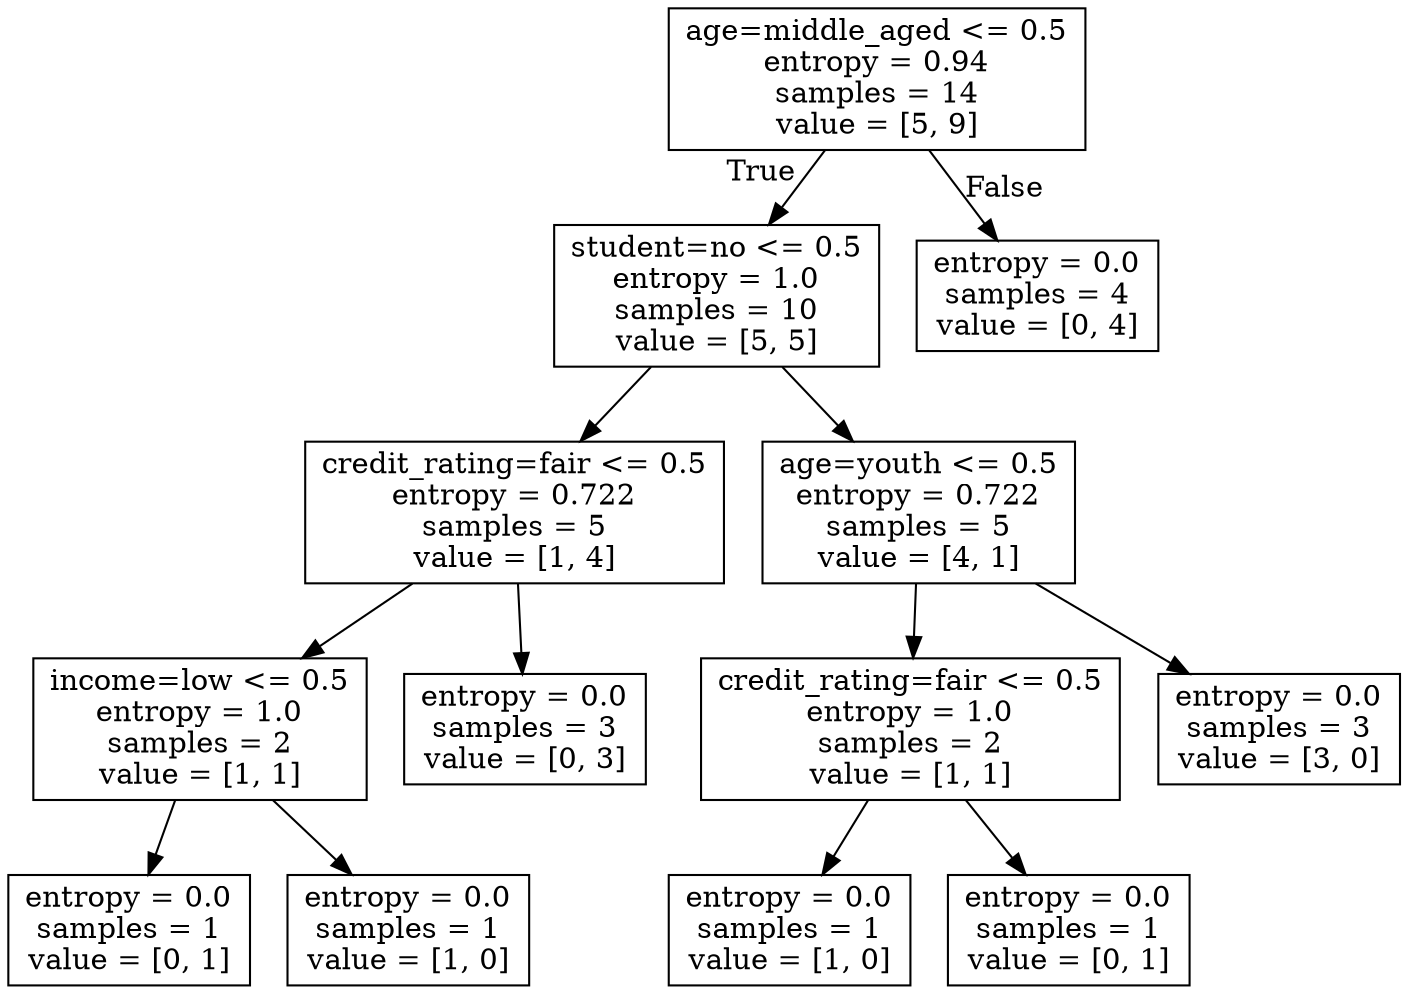 digraph Tree {
node [shape=box] ;
0 [label="age=middle_aged <= 0.5\nentropy = 0.94\nsamples = 14\nvalue = [5, 9]"] ;
1 [label="student=no <= 0.5\nentropy = 1.0\nsamples = 10\nvalue = [5, 5]"] ;
0 -> 1 [labeldistance=2.5, labelangle=45, headlabel="True"] ;
2 [label="credit_rating=fair <= 0.5\nentropy = 0.722\nsamples = 5\nvalue = [1, 4]"] ;
1 -> 2 ;
3 [label="income=low <= 0.5\nentropy = 1.0\nsamples = 2\nvalue = [1, 1]"] ;
2 -> 3 ;
4 [label="entropy = 0.0\nsamples = 1\nvalue = [0, 1]"] ;
3 -> 4 ;
5 [label="entropy = 0.0\nsamples = 1\nvalue = [1, 0]"] ;
3 -> 5 ;
6 [label="entropy = 0.0\nsamples = 3\nvalue = [0, 3]"] ;
2 -> 6 ;
7 [label="age=youth <= 0.5\nentropy = 0.722\nsamples = 5\nvalue = [4, 1]"] ;
1 -> 7 ;
8 [label="credit_rating=fair <= 0.5\nentropy = 1.0\nsamples = 2\nvalue = [1, 1]"] ;
7 -> 8 ;
9 [label="entropy = 0.0\nsamples = 1\nvalue = [1, 0]"] ;
8 -> 9 ;
10 [label="entropy = 0.0\nsamples = 1\nvalue = [0, 1]"] ;
8 -> 10 ;
11 [label="entropy = 0.0\nsamples = 3\nvalue = [3, 0]"] ;
7 -> 11 ;
12 [label="entropy = 0.0\nsamples = 4\nvalue = [0, 4]"] ;
0 -> 12 [labeldistance=2.5, labelangle=-45, headlabel="False"] ;
}